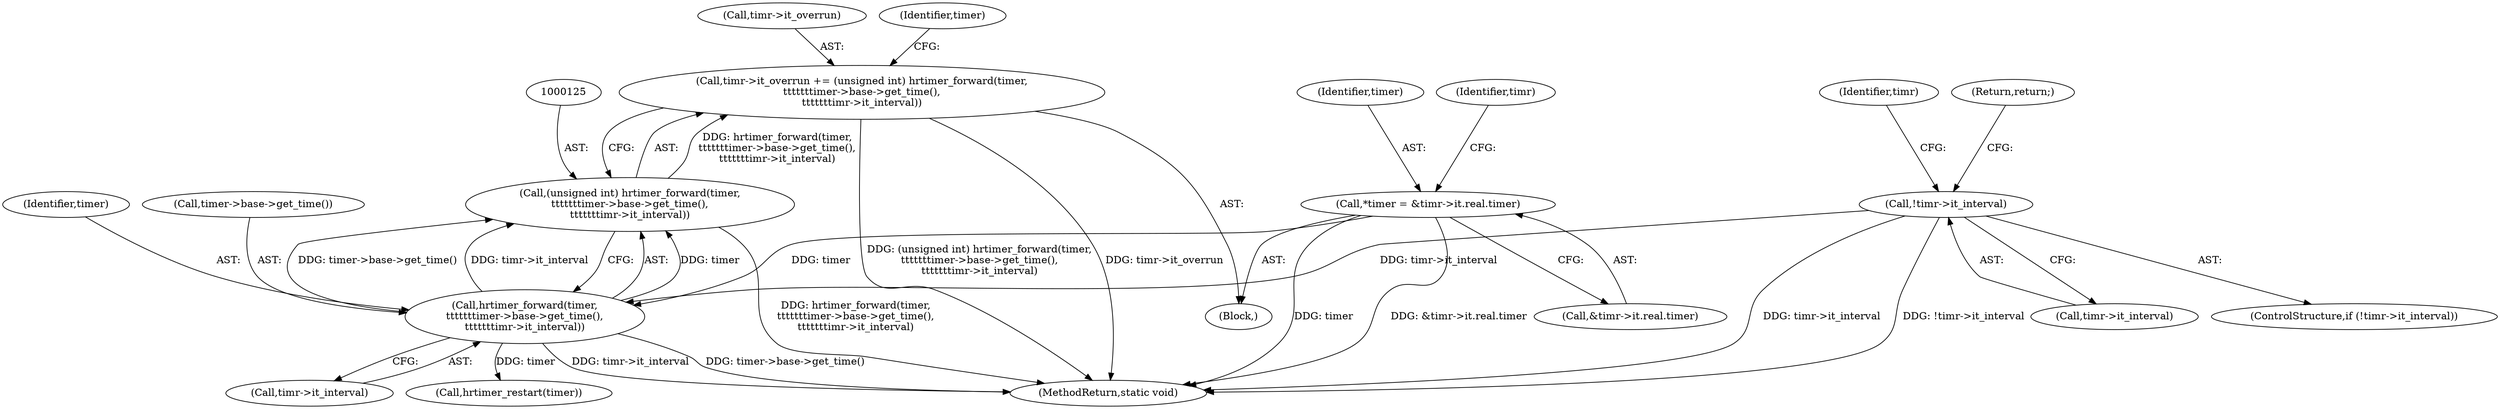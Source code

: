 digraph "1_linux_78c9c4dfbf8c04883941445a195276bb4bb92c76_1@pointer" {
"1000120" [label="(Call,timr->it_overrun += (unsigned int) hrtimer_forward(timer,\n\t\t\t\t\t\ttimer->base->get_time(),\n\t\t\t\t\t\ttimr->it_interval))"];
"1000124" [label="(Call,(unsigned int) hrtimer_forward(timer,\n\t\t\t\t\t\ttimer->base->get_time(),\n\t\t\t\t\t\ttimr->it_interval))"];
"1000126" [label="(Call,hrtimer_forward(timer,\n\t\t\t\t\t\ttimer->base->get_time(),\n\t\t\t\t\t\ttimr->it_interval))"];
"1000104" [label="(Call,*timer = &timr->it.real.timer)"];
"1000115" [label="(Call,!timr->it_interval)"];
"1000121" [label="(Call,timr->it_overrun)"];
"1000104" [label="(Call,*timer = &timr->it.real.timer)"];
"1000126" [label="(Call,hrtimer_forward(timer,\n\t\t\t\t\t\ttimer->base->get_time(),\n\t\t\t\t\t\ttimr->it_interval))"];
"1000124" [label="(Call,(unsigned int) hrtimer_forward(timer,\n\t\t\t\t\t\ttimer->base->get_time(),\n\t\t\t\t\t\ttimr->it_interval))"];
"1000114" [label="(ControlStructure,if (!timr->it_interval))"];
"1000132" [label="(Call,hrtimer_restart(timer))"];
"1000106" [label="(Call,&timr->it.real.timer)"];
"1000105" [label="(Identifier,timer)"];
"1000115" [label="(Call,!timr->it_interval)"];
"1000122" [label="(Identifier,timr)"];
"1000129" [label="(Call,timr->it_interval)"];
"1000116" [label="(Call,timr->it_interval)"];
"1000102" [label="(Block,)"];
"1000133" [label="(Identifier,timer)"];
"1000119" [label="(Return,return;)"];
"1000120" [label="(Call,timr->it_overrun += (unsigned int) hrtimer_forward(timer,\n\t\t\t\t\t\ttimer->base->get_time(),\n\t\t\t\t\t\ttimr->it_interval))"];
"1000117" [label="(Identifier,timr)"];
"1000127" [label="(Identifier,timer)"];
"1000128" [label="(Call,timer->base->get_time())"];
"1000134" [label="(MethodReturn,static void)"];
"1000120" -> "1000102"  [label="AST: "];
"1000120" -> "1000124"  [label="CFG: "];
"1000121" -> "1000120"  [label="AST: "];
"1000124" -> "1000120"  [label="AST: "];
"1000133" -> "1000120"  [label="CFG: "];
"1000120" -> "1000134"  [label="DDG: (unsigned int) hrtimer_forward(timer,\n\t\t\t\t\t\ttimer->base->get_time(),\n\t\t\t\t\t\ttimr->it_interval)"];
"1000120" -> "1000134"  [label="DDG: timr->it_overrun"];
"1000124" -> "1000120"  [label="DDG: hrtimer_forward(timer,\n\t\t\t\t\t\ttimer->base->get_time(),\n\t\t\t\t\t\ttimr->it_interval)"];
"1000124" -> "1000126"  [label="CFG: "];
"1000125" -> "1000124"  [label="AST: "];
"1000126" -> "1000124"  [label="AST: "];
"1000124" -> "1000134"  [label="DDG: hrtimer_forward(timer,\n\t\t\t\t\t\ttimer->base->get_time(),\n\t\t\t\t\t\ttimr->it_interval)"];
"1000126" -> "1000124"  [label="DDG: timer"];
"1000126" -> "1000124"  [label="DDG: timer->base->get_time()"];
"1000126" -> "1000124"  [label="DDG: timr->it_interval"];
"1000126" -> "1000129"  [label="CFG: "];
"1000127" -> "1000126"  [label="AST: "];
"1000128" -> "1000126"  [label="AST: "];
"1000129" -> "1000126"  [label="AST: "];
"1000126" -> "1000134"  [label="DDG: timr->it_interval"];
"1000126" -> "1000134"  [label="DDG: timer->base->get_time()"];
"1000104" -> "1000126"  [label="DDG: timer"];
"1000115" -> "1000126"  [label="DDG: timr->it_interval"];
"1000126" -> "1000132"  [label="DDG: timer"];
"1000104" -> "1000102"  [label="AST: "];
"1000104" -> "1000106"  [label="CFG: "];
"1000105" -> "1000104"  [label="AST: "];
"1000106" -> "1000104"  [label="AST: "];
"1000117" -> "1000104"  [label="CFG: "];
"1000104" -> "1000134"  [label="DDG: timer"];
"1000104" -> "1000134"  [label="DDG: &timr->it.real.timer"];
"1000115" -> "1000114"  [label="AST: "];
"1000115" -> "1000116"  [label="CFG: "];
"1000116" -> "1000115"  [label="AST: "];
"1000119" -> "1000115"  [label="CFG: "];
"1000122" -> "1000115"  [label="CFG: "];
"1000115" -> "1000134"  [label="DDG: timr->it_interval"];
"1000115" -> "1000134"  [label="DDG: !timr->it_interval"];
}
